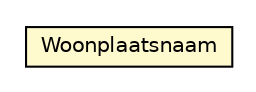#!/usr/local/bin/dot
#
# Class diagram 
# Generated by UMLGraph version R5_6-24-gf6e263 (http://www.umlgraph.org/)
#

digraph G {
	edge [fontname="Helvetica",fontsize=10,labelfontname="Helvetica",labelfontsize=10];
	node [fontname="Helvetica",fontsize=10,shape=plaintext];
	nodesep=0.25;
	ranksep=0.5;
	// nl.egem.stuf.sector.bg._0204.ADRFund.Woonplaatsnaam
	c20050 [label=<<table title="nl.egem.stuf.sector.bg._0204.ADRFund.Woonplaatsnaam" border="0" cellborder="1" cellspacing="0" cellpadding="2" port="p" bgcolor="lemonChiffon" href="./ADRFund.Woonplaatsnaam.html">
		<tr><td><table border="0" cellspacing="0" cellpadding="1">
<tr><td align="center" balign="center"> Woonplaatsnaam </td></tr>
		</table></td></tr>
		</table>>, URL="./ADRFund.Woonplaatsnaam.html", fontname="Helvetica", fontcolor="black", fontsize=10.0];
}

